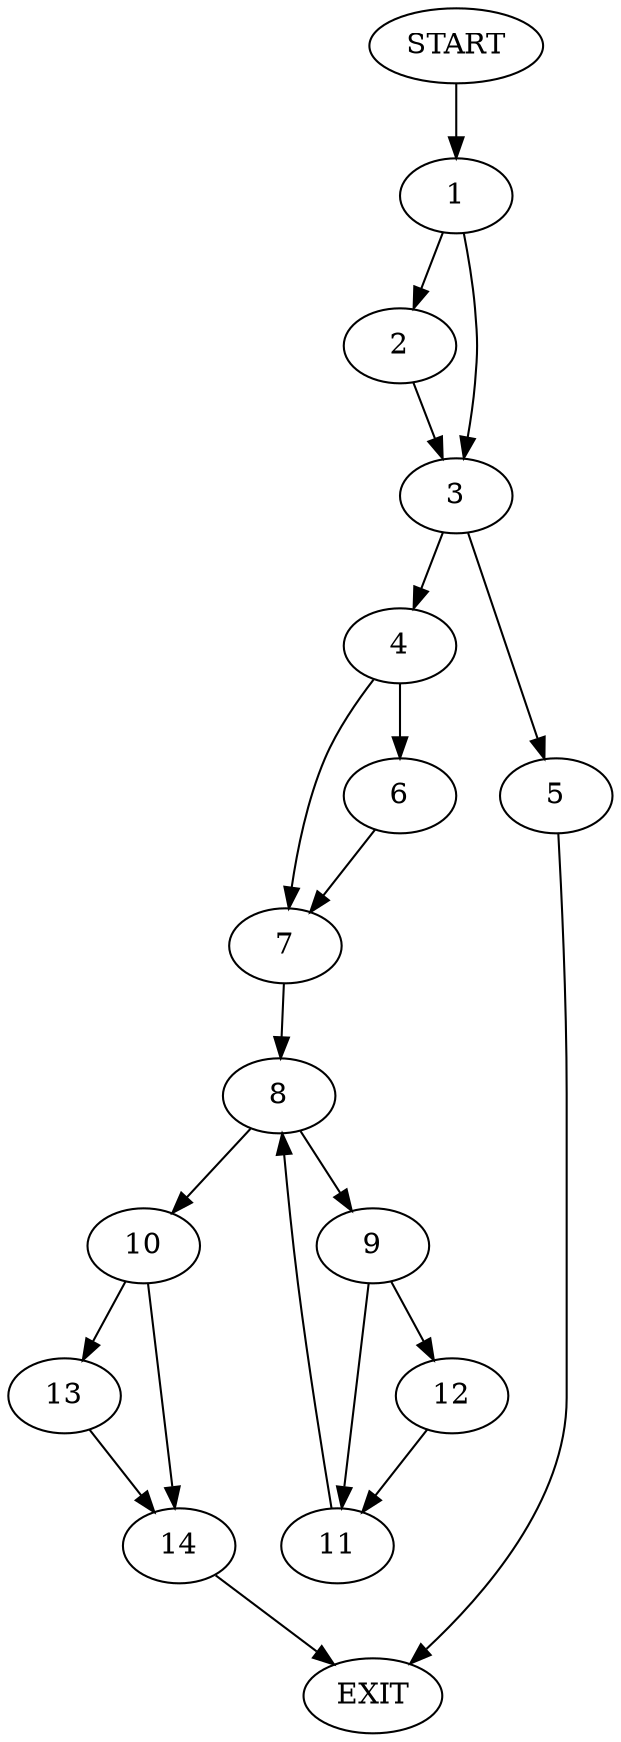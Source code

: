 digraph {
0 [label="START"]
15 [label="EXIT"]
0 -> 1
1 -> 2
1 -> 3
3 -> 4
3 -> 5
2 -> 3
4 -> 6
4 -> 7
5 -> 15
7 -> 8
6 -> 7
8 -> 9
8 -> 10
9 -> 11
9 -> 12
10 -> 13
10 -> 14
12 -> 11
11 -> 8
13 -> 14
14 -> 15
}

